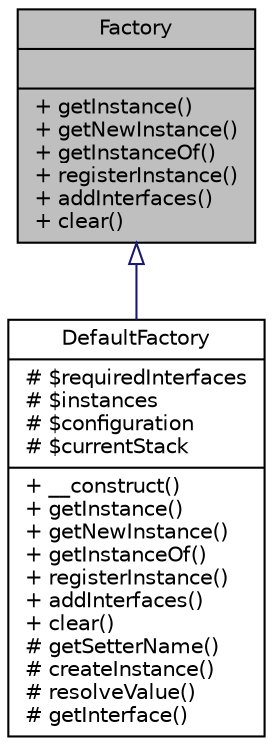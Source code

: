 digraph "Factory"
{
  edge [fontname="Helvetica",fontsize="10",labelfontname="Helvetica",labelfontsize="10"];
  node [fontname="Helvetica",fontsize="10",shape=record];
  Node0 [label="{Factory\n||+ getInstance()\l+ getNewInstance()\l+ getInstanceOf()\l+ registerInstance()\l+ addInterfaces()\l+ clear()\l}",height=0.2,width=0.4,color="black", fillcolor="grey75", style="filled", fontcolor="black"];
  Node0 -> Node1 [dir="back",color="midnightblue",fontsize="10",style="solid",arrowtail="onormal",fontname="Helvetica"];
  Node1 [label="{DefaultFactory\n|# $requiredInterfaces\l# $instances\l# $configuration\l# $currentStack\l|+ __construct()\l+ getInstance()\l+ getNewInstance()\l+ getInstanceOf()\l+ registerInstance()\l+ addInterfaces()\l+ clear()\l# getSetterName()\l# createInstance()\l# resolveValue()\l# getInterface()\l}",height=0.2,width=0.4,color="black", fillcolor="white", style="filled",URL="$classwcmf_1_1lib_1_1core_1_1impl_1_1_default_factory.html",tooltip="DefaultFactory is used to create service instances. "];
}
